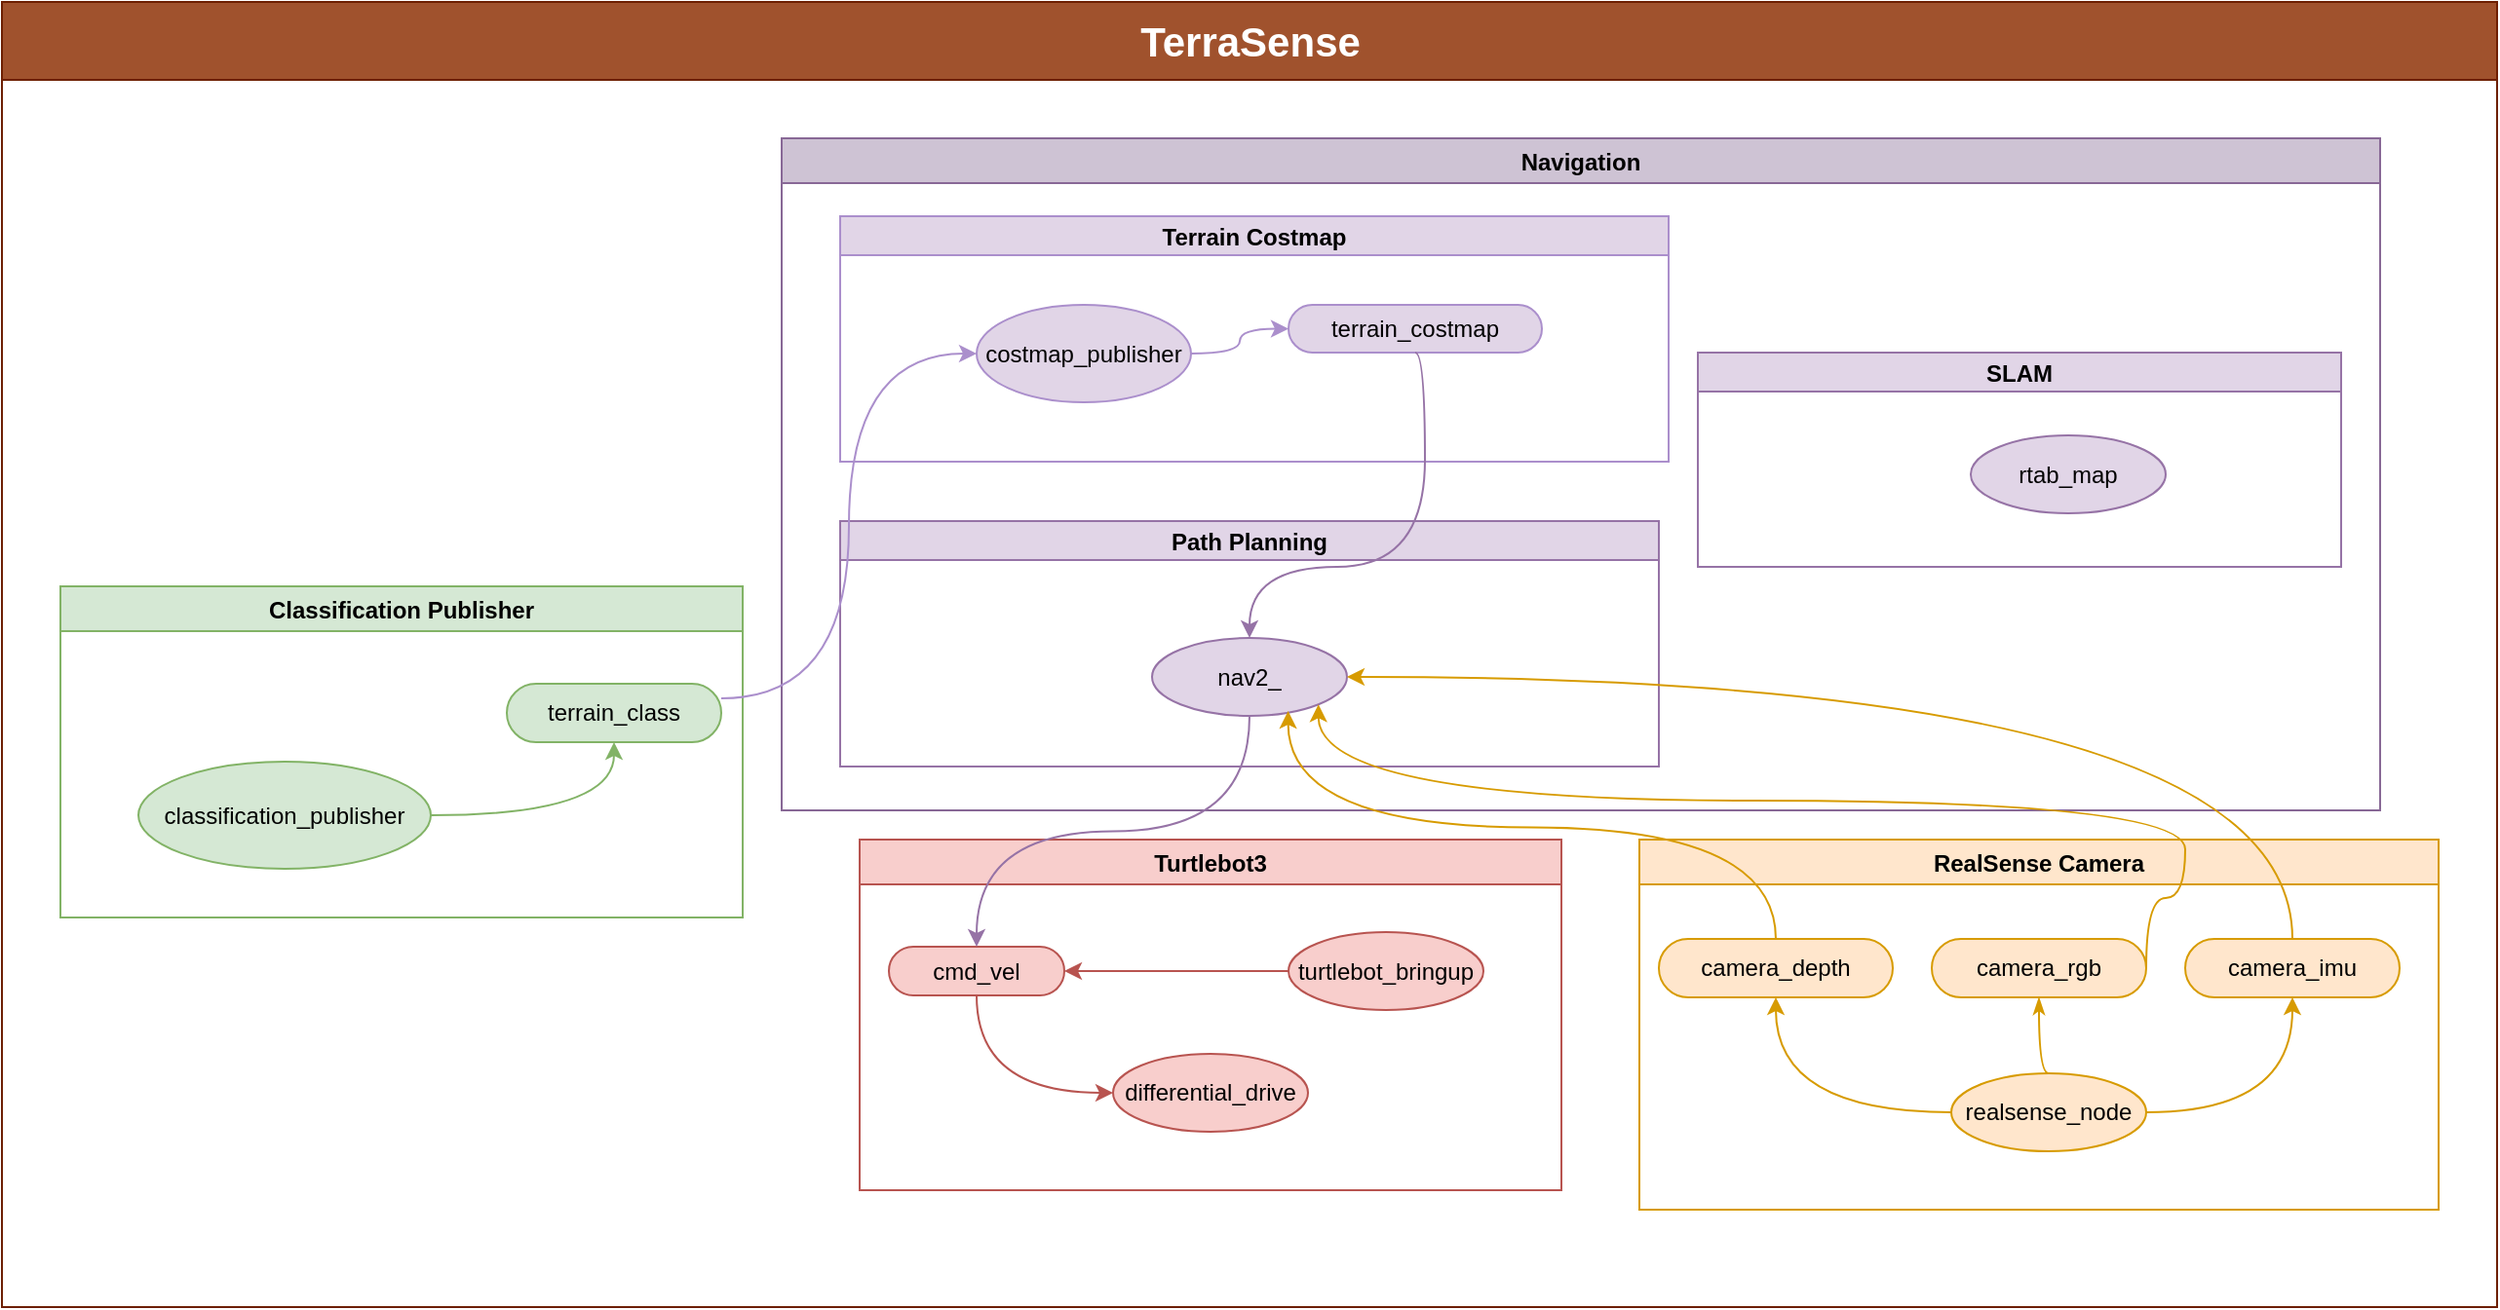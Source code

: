 <mxfile version="24.6.5" type="device">
  <diagram id="C5RBs43oDa-KdzZeNtuy" name="Page-1">
    <mxGraphModel dx="1241" dy="769" grid="1" gridSize="10" guides="1" tooltips="1" connect="1" arrows="1" fold="1" page="1" pageScale="1" pageWidth="827" pageHeight="1169" math="0" shadow="0">
      <root>
        <mxCell id="WIyWlLk6GJQsqaUBKTNV-0" />
        <mxCell id="WIyWlLk6GJQsqaUBKTNV-1" parent="WIyWlLk6GJQsqaUBKTNV-0" />
        <mxCell id="ArPYJTNy1CAbcghZ8qYi-2" value="&lt;font style=&quot;font-size: 21px;&quot;&gt;TerraSense&lt;/font&gt;" style="swimlane;childLayout=stackLayout;resizeParent=1;resizeParentMax=0;horizontal=1;startSize=40;horizontalStack=0;html=1;fillColor=#a0522d;fontColor=#ffffff;strokeColor=#6D1F00;" parent="WIyWlLk6GJQsqaUBKTNV-1" vertex="1">
          <mxGeometry x="120" y="160" width="1280" height="670" as="geometry" />
        </mxCell>
        <mxCell id="ArPYJTNy1CAbcghZ8qYi-25" value="Navigation" style="swimlane;startSize=23;fillColor=#CEC3D4;strokeColor=#886896;" parent="WIyWlLk6GJQsqaUBKTNV-1" vertex="1">
          <mxGeometry x="520" y="230" width="820" height="345" as="geometry">
            <mxRectangle x="450" y="17.5" width="100" height="30" as="alternateBounds" />
          </mxGeometry>
        </mxCell>
        <mxCell id="ArPYJTNy1CAbcghZ8qYi-28" value="Terrain Costmap" style="swimlane;startSize=20;horizontal=1;containerType=tree;fillColor=#e1d5e7;strokeColor=#AB8FCC;" parent="ArPYJTNy1CAbcghZ8qYi-25" vertex="1">
          <mxGeometry x="30" y="40" width="425" height="126" as="geometry" />
        </mxCell>
        <mxCell id="ArPYJTNy1CAbcghZ8qYi-29" value="" style="edgeStyle=orthogonalEdgeStyle;startArrow=none;endArrow=classic;segment=10;curved=1;sourcePerimeterSpacing=0;targetPerimeterSpacing=0;rounded=0;endFill=1;fillColor=#e1d5e7;strokeColor=#AB8FCC;" parent="ArPYJTNy1CAbcghZ8qYi-28" source="ArPYJTNy1CAbcghZ8qYi-33" target="ArPYJTNy1CAbcghZ8qYi-34" edge="1">
          <mxGeometry relative="1" as="geometry" />
        </mxCell>
        <mxCell id="ArPYJTNy1CAbcghZ8qYi-33" value="costmap_publisher" style="ellipse;whiteSpace=wrap;html=1;align=center;treeFolding=1;treeMoving=1;newEdgeStyle={&quot;edgeStyle&quot;:&quot;entityRelationEdgeStyle&quot;,&quot;startArrow&quot;:&quot;none&quot;,&quot;endArrow&quot;:&quot;none&quot;,&quot;segment&quot;:10,&quot;curved&quot;:1,&quot;sourcePerimeterSpacing&quot;:0,&quot;targetPerimeterSpacing&quot;:0};fillColor=#e1d5e7;strokeColor=#AB8FCC;" parent="ArPYJTNy1CAbcghZ8qYi-28" vertex="1">
          <mxGeometry x="70" y="45.5" width="110" height="50" as="geometry" />
        </mxCell>
        <mxCell id="ArPYJTNy1CAbcghZ8qYi-34" value="terrain_costmap" style="whiteSpace=wrap;html=1;rounded=1;arcSize=50;align=center;verticalAlign=middle;strokeWidth=1;autosize=1;spacing=4;treeFolding=1;treeMoving=1;newEdgeStyle={&quot;edgeStyle&quot;:&quot;entityRelationEdgeStyle&quot;,&quot;startArrow&quot;:&quot;none&quot;,&quot;endArrow&quot;:&quot;none&quot;,&quot;segment&quot;:10,&quot;curved&quot;:1,&quot;sourcePerimeterSpacing&quot;:0,&quot;targetPerimeterSpacing&quot;:0};fillColor=#e1d5e7;strokeColor=#AB8FCC;" parent="ArPYJTNy1CAbcghZ8qYi-28" vertex="1">
          <mxGeometry x="230" y="45.5" width="130" height="24.5" as="geometry" />
        </mxCell>
        <mxCell id="ArPYJTNy1CAbcghZ8qYi-40" value="Path Planning" style="swimlane;startSize=20;horizontal=1;containerType=tree;fillColor=#e1d5e7;strokeColor=#9673a6;" parent="ArPYJTNy1CAbcghZ8qYi-25" vertex="1">
          <mxGeometry x="30" y="196.5" width="420" height="126" as="geometry" />
        </mxCell>
        <mxCell id="ArPYJTNy1CAbcghZ8qYi-45" value="nav2_" style="ellipse;whiteSpace=wrap;html=1;align=center;treeFolding=1;treeMoving=1;newEdgeStyle={&quot;edgeStyle&quot;:&quot;entityRelationEdgeStyle&quot;,&quot;startArrow&quot;:&quot;none&quot;,&quot;endArrow&quot;:&quot;none&quot;,&quot;segment&quot;:10,&quot;curved&quot;:1,&quot;sourcePerimeterSpacing&quot;:0,&quot;targetPerimeterSpacing&quot;:0};fillColor=#e1d5e7;strokeColor=#9673a6;" parent="ArPYJTNy1CAbcghZ8qYi-40" vertex="1">
          <mxGeometry x="160" y="60" width="100" height="40" as="geometry" />
        </mxCell>
        <mxCell id="-cTxfMYUTNaUrSGKri7_-15" style="edgeStyle=orthogonalEdgeStyle;rounded=0;orthogonalLoop=1;jettySize=auto;html=1;startArrow=none;endArrow=classic;segment=10;curved=1;sourcePerimeterSpacing=0;targetPerimeterSpacing=0;exitX=0.5;exitY=1;exitDx=0;exitDy=0;entryX=0.5;entryY=0;entryDx=0;entryDy=0;endFill=1;startFill=0;fillColor=#e1d5e7;strokeColor=#9673a6;" parent="ArPYJTNy1CAbcghZ8qYi-25" source="ArPYJTNy1CAbcghZ8qYi-34" target="ArPYJTNy1CAbcghZ8qYi-45" edge="1">
          <mxGeometry relative="1" as="geometry">
            <Array as="points">
              <mxPoint x="330" y="110" />
              <mxPoint x="330" y="220" />
              <mxPoint x="240" y="220" />
            </Array>
          </mxGeometry>
        </mxCell>
        <mxCell id="Wg9yj878B0d4Bid1bhQ--0" value="SLAM" style="swimlane;startSize=20;horizontal=1;containerType=tree;fillColor=#e1d5e7;strokeColor=#9673a6;" vertex="1" parent="ArPYJTNy1CAbcghZ8qYi-25">
          <mxGeometry x="470" y="110" width="330" height="110" as="geometry" />
        </mxCell>
        <mxCell id="Wg9yj878B0d4Bid1bhQ--1" value="rtab_map" style="ellipse;whiteSpace=wrap;html=1;align=center;treeFolding=1;treeMoving=1;newEdgeStyle={&quot;edgeStyle&quot;:&quot;entityRelationEdgeStyle&quot;,&quot;startArrow&quot;:&quot;none&quot;,&quot;endArrow&quot;:&quot;none&quot;,&quot;segment&quot;:10,&quot;curved&quot;:1,&quot;sourcePerimeterSpacing&quot;:0,&quot;targetPerimeterSpacing&quot;:0};fillColor=#e1d5e7;strokeColor=#9673a6;" vertex="1" parent="Wg9yj878B0d4Bid1bhQ--0">
          <mxGeometry x="140" y="42.5" width="100" height="40" as="geometry" />
        </mxCell>
        <mxCell id="ArPYJTNy1CAbcghZ8qYi-26" value="RealSense Camera" style="swimlane;fillColor=#ffe6cc;strokeColor=#d79b00;" parent="WIyWlLk6GJQsqaUBKTNV-1" vertex="1">
          <mxGeometry x="960" y="590" width="410" height="190" as="geometry">
            <mxRectangle x="960" y="590" width="150" height="30" as="alternateBounds" />
          </mxGeometry>
        </mxCell>
        <mxCell id="-cTxfMYUTNaUrSGKri7_-6" style="edgeStyle=orthogonalEdgeStyle;rounded=0;orthogonalLoop=1;jettySize=auto;html=1;startArrow=none;endArrow=classicThin;segment=10;sourcePerimeterSpacing=0;targetPerimeterSpacing=0;exitX=0.5;exitY=0;exitDx=0;exitDy=0;entryX=0.5;entryY=1;entryDx=0;entryDy=0;strokeWidth=1;startFill=0;endFill=1;curved=1;fillColor=#ffe6cc;strokeColor=#d79b00;" parent="ArPYJTNy1CAbcghZ8qYi-26" source="ArPYJTNy1CAbcghZ8qYi-50" target="ArPYJTNy1CAbcghZ8qYi-51" edge="1">
          <mxGeometry relative="1" as="geometry" />
        </mxCell>
        <mxCell id="-cTxfMYUTNaUrSGKri7_-7" style="edgeStyle=orthogonalEdgeStyle;rounded=0;orthogonalLoop=1;jettySize=auto;html=1;startArrow=none;endArrow=classic;segment=10;curved=1;sourcePerimeterSpacing=0;targetPerimeterSpacing=0;exitX=1;exitY=0.5;exitDx=0;exitDy=0;entryX=0.5;entryY=1;entryDx=0;entryDy=0;endFill=1;fillColor=#ffe6cc;strokeColor=#d79b00;" parent="ArPYJTNy1CAbcghZ8qYi-26" source="ArPYJTNy1CAbcghZ8qYi-50" target="-cTxfMYUTNaUrSGKri7_-4" edge="1">
          <mxGeometry relative="1" as="geometry">
            <mxPoint x="205" y="185" as="targetPoint" />
          </mxGeometry>
        </mxCell>
        <mxCell id="-cTxfMYUTNaUrSGKri7_-8" style="edgeStyle=orthogonalEdgeStyle;rounded=0;orthogonalLoop=1;jettySize=auto;html=1;startArrow=none;endArrow=classic;segment=10;sourcePerimeterSpacing=0;targetPerimeterSpacing=0;exitX=0;exitY=0.5;exitDx=0;exitDy=0;endFill=1;entryX=0.5;entryY=1;entryDx=0;entryDy=0;curved=1;fillColor=#ffe6cc;strokeColor=#d79b00;" parent="ArPYJTNy1CAbcghZ8qYi-26" source="ArPYJTNy1CAbcghZ8qYi-50" target="-cTxfMYUTNaUrSGKri7_-5" edge="1">
          <mxGeometry relative="1" as="geometry">
            <mxPoint x="95" y="120" as="targetPoint" />
          </mxGeometry>
        </mxCell>
        <mxCell id="ArPYJTNy1CAbcghZ8qYi-50" value="realsense_node" style="ellipse;whiteSpace=wrap;html=1;align=center;treeFolding=1;treeMoving=1;newEdgeStyle={&quot;edgeStyle&quot;:&quot;entityRelationEdgeStyle&quot;,&quot;startArrow&quot;:&quot;none&quot;,&quot;endArrow&quot;:&quot;none&quot;,&quot;segment&quot;:10,&quot;curved&quot;:1,&quot;sourcePerimeterSpacing&quot;:0,&quot;targetPerimeterSpacing&quot;:0};fillColor=#ffe6cc;strokeColor=#d79b00;" parent="ArPYJTNy1CAbcghZ8qYi-26" vertex="1">
          <mxGeometry x="160" y="120" width="100" height="40" as="geometry" />
        </mxCell>
        <mxCell id="ArPYJTNy1CAbcghZ8qYi-51" value="camera_rgb" style="whiteSpace=wrap;html=1;rounded=1;arcSize=50;align=center;verticalAlign=middle;strokeWidth=1;autosize=1;spacing=4;treeFolding=1;treeMoving=1;newEdgeStyle={&quot;edgeStyle&quot;:&quot;entityRelationEdgeStyle&quot;,&quot;startArrow&quot;:&quot;none&quot;,&quot;endArrow&quot;:&quot;none&quot;,&quot;segment&quot;:10,&quot;curved&quot;:1,&quot;sourcePerimeterSpacing&quot;:0,&quot;targetPerimeterSpacing&quot;:0};fillColor=#ffe6cc;strokeColor=#d79b00;" parent="ArPYJTNy1CAbcghZ8qYi-26" vertex="1">
          <mxGeometry x="150" y="51" width="110" height="30" as="geometry" />
        </mxCell>
        <mxCell id="-cTxfMYUTNaUrSGKri7_-4" value="camera_imu" style="whiteSpace=wrap;html=1;rounded=1;arcSize=50;align=center;verticalAlign=middle;strokeWidth=1;autosize=1;spacing=4;treeFolding=1;treeMoving=1;newEdgeStyle={&quot;edgeStyle&quot;:&quot;entityRelationEdgeStyle&quot;,&quot;startArrow&quot;:&quot;none&quot;,&quot;endArrow&quot;:&quot;none&quot;,&quot;segment&quot;:10,&quot;curved&quot;:1,&quot;sourcePerimeterSpacing&quot;:0,&quot;targetPerimeterSpacing&quot;:0};fillColor=#ffe6cc;strokeColor=#d79b00;" parent="ArPYJTNy1CAbcghZ8qYi-26" vertex="1">
          <mxGeometry x="280" y="51" width="110" height="30" as="geometry" />
        </mxCell>
        <mxCell id="-cTxfMYUTNaUrSGKri7_-5" value="camera_depth" style="whiteSpace=wrap;html=1;rounded=1;arcSize=50;align=center;verticalAlign=middle;strokeWidth=1;autosize=1;spacing=4;treeFolding=1;treeMoving=1;newEdgeStyle={&quot;edgeStyle&quot;:&quot;entityRelationEdgeStyle&quot;,&quot;startArrow&quot;:&quot;none&quot;,&quot;endArrow&quot;:&quot;none&quot;,&quot;segment&quot;:10,&quot;curved&quot;:1,&quot;sourcePerimeterSpacing&quot;:0,&quot;targetPerimeterSpacing&quot;:0};fillColor=#ffe6cc;strokeColor=#d79b00;" parent="ArPYJTNy1CAbcghZ8qYi-26" vertex="1">
          <mxGeometry x="10" y="51" width="120" height="30" as="geometry" />
        </mxCell>
        <mxCell id="ArPYJTNy1CAbcghZ8qYi-59" value="Classification Publisher" style="swimlane;fillColor=#d5e8d4;strokeColor=#82b366;shadow=0;" parent="WIyWlLk6GJQsqaUBKTNV-1" vertex="1">
          <mxGeometry x="150" y="460" width="350" height="170" as="geometry" />
        </mxCell>
        <mxCell id="ArPYJTNy1CAbcghZ8qYi-60" value="" style="edgeStyle=orthogonalEdgeStyle;startArrow=none;endArrow=classic;segment=10;curved=1;sourcePerimeterSpacing=0;targetPerimeterSpacing=0;rounded=0;endFill=1;fillColor=#d5e8d4;strokeColor=#82b366;shadow=0;" parent="ArPYJTNy1CAbcghZ8qYi-59" source="ArPYJTNy1CAbcghZ8qYi-61" target="ArPYJTNy1CAbcghZ8qYi-62" edge="1">
          <mxGeometry relative="1" as="geometry" />
        </mxCell>
        <mxCell id="ArPYJTNy1CAbcghZ8qYi-61" value="classification_publisher" style="ellipse;whiteSpace=wrap;html=1;align=center;treeFolding=1;treeMoving=1;newEdgeStyle={&quot;edgeStyle&quot;:&quot;entityRelationEdgeStyle&quot;,&quot;startArrow&quot;:&quot;none&quot;,&quot;endArrow&quot;:&quot;none&quot;,&quot;segment&quot;:10,&quot;curved&quot;:1,&quot;sourcePerimeterSpacing&quot;:0,&quot;targetPerimeterSpacing&quot;:0};fillColor=#d5e8d4;strokeColor=#82b366;shadow=0;" parent="ArPYJTNy1CAbcghZ8qYi-59" vertex="1">
          <mxGeometry x="40" y="90" width="150" height="55" as="geometry" />
        </mxCell>
        <mxCell id="ArPYJTNy1CAbcghZ8qYi-62" value="terrain_class" style="whiteSpace=wrap;html=1;rounded=1;arcSize=50;align=center;verticalAlign=middle;strokeWidth=1;autosize=1;spacing=4;treeFolding=1;treeMoving=1;newEdgeStyle={&quot;edgeStyle&quot;:&quot;entityRelationEdgeStyle&quot;,&quot;startArrow&quot;:&quot;none&quot;,&quot;endArrow&quot;:&quot;none&quot;,&quot;segment&quot;:10,&quot;curved&quot;:1,&quot;sourcePerimeterSpacing&quot;:0,&quot;targetPerimeterSpacing&quot;:0};fillColor=#d5e8d4;strokeColor=#82b366;shadow=0;" parent="ArPYJTNy1CAbcghZ8qYi-59" vertex="1">
          <mxGeometry x="229" y="50" width="110" height="30" as="geometry" />
        </mxCell>
        <mxCell id="-cTxfMYUTNaUrSGKri7_-1" value="Turtlebot3" style="swimlane;fillColor=#f8cecc;strokeColor=#b85450;" parent="WIyWlLk6GJQsqaUBKTNV-1" vertex="1">
          <mxGeometry x="560" y="590" width="360" height="180" as="geometry" />
        </mxCell>
        <mxCell id="-cTxfMYUTNaUrSGKri7_-21" style="edgeStyle=entityRelationEdgeStyle;rounded=0;orthogonalLoop=1;jettySize=auto;html=1;startArrow=none;endArrow=classic;segment=10;curved=1;sourcePerimeterSpacing=0;targetPerimeterSpacing=0;exitX=0;exitY=0.5;exitDx=0;exitDy=0;entryX=1;entryY=0.5;entryDx=0;entryDy=0;endFill=1;fillColor=#f8cecc;strokeColor=#b85450;" parent="-cTxfMYUTNaUrSGKri7_-1" source="-cTxfMYUTNaUrSGKri7_-2" target="-cTxfMYUTNaUrSGKri7_-3" edge="1">
          <mxGeometry relative="1" as="geometry" />
        </mxCell>
        <mxCell id="-cTxfMYUTNaUrSGKri7_-2" value="turtlebot_bringup" style="ellipse;whiteSpace=wrap;html=1;align=center;treeFolding=1;treeMoving=1;newEdgeStyle={&quot;edgeStyle&quot;:&quot;entityRelationEdgeStyle&quot;,&quot;startArrow&quot;:&quot;none&quot;,&quot;endArrow&quot;:&quot;none&quot;,&quot;segment&quot;:10,&quot;curved&quot;:1,&quot;sourcePerimeterSpacing&quot;:0,&quot;targetPerimeterSpacing&quot;:0};fillColor=#f8cecc;strokeColor=#b85450;" parent="-cTxfMYUTNaUrSGKri7_-1" vertex="1">
          <mxGeometry x="220" y="47.5" width="100" height="40" as="geometry" />
        </mxCell>
        <mxCell id="-cTxfMYUTNaUrSGKri7_-25" style="edgeStyle=orthogonalEdgeStyle;rounded=0;orthogonalLoop=1;jettySize=auto;html=1;startArrow=none;endArrow=classic;segment=10;curved=1;sourcePerimeterSpacing=0;targetPerimeterSpacing=0;exitX=0.5;exitY=1;exitDx=0;exitDy=0;entryX=0;entryY=0.5;entryDx=0;entryDy=0;endFill=1;fillColor=#f8cecc;strokeColor=#b85450;" parent="-cTxfMYUTNaUrSGKri7_-1" source="-cTxfMYUTNaUrSGKri7_-3" target="-cTxfMYUTNaUrSGKri7_-23" edge="1">
          <mxGeometry relative="1" as="geometry" />
        </mxCell>
        <mxCell id="-cTxfMYUTNaUrSGKri7_-3" value="cmd_vel" style="whiteSpace=wrap;html=1;rounded=1;arcSize=50;align=center;verticalAlign=middle;strokeWidth=1;autosize=1;spacing=4;treeFolding=1;treeMoving=1;newEdgeStyle={&quot;edgeStyle&quot;:&quot;entityRelationEdgeStyle&quot;,&quot;startArrow&quot;:&quot;none&quot;,&quot;endArrow&quot;:&quot;none&quot;,&quot;segment&quot;:10,&quot;curved&quot;:1,&quot;sourcePerimeterSpacing&quot;:0,&quot;targetPerimeterSpacing&quot;:0};fillColor=#f8cecc;strokeColor=#b85450;" parent="-cTxfMYUTNaUrSGKri7_-1" vertex="1">
          <mxGeometry x="15" y="55" width="90" height="25" as="geometry" />
        </mxCell>
        <mxCell id="-cTxfMYUTNaUrSGKri7_-23" value="differential_drive" style="ellipse;whiteSpace=wrap;html=1;align=center;treeFolding=1;treeMoving=1;newEdgeStyle={&quot;edgeStyle&quot;:&quot;entityRelationEdgeStyle&quot;,&quot;startArrow&quot;:&quot;none&quot;,&quot;endArrow&quot;:&quot;none&quot;,&quot;segment&quot;:10,&quot;curved&quot;:1,&quot;sourcePerimeterSpacing&quot;:0,&quot;targetPerimeterSpacing&quot;:0};fillColor=#f8cecc;strokeColor=#b85450;" parent="-cTxfMYUTNaUrSGKri7_-1" vertex="1">
          <mxGeometry x="130" y="110" width="100" height="40" as="geometry" />
        </mxCell>
        <mxCell id="-cTxfMYUTNaUrSGKri7_-17" style="edgeStyle=orthogonalEdgeStyle;rounded=0;orthogonalLoop=1;jettySize=auto;html=1;startArrow=none;endArrow=classic;segment=10;curved=1;sourcePerimeterSpacing=0;targetPerimeterSpacing=0;exitX=1;exitY=0.25;exitDx=0;exitDy=0;entryX=0;entryY=0.5;entryDx=0;entryDy=0;endFill=1;startFill=0;fillColor=#e1d5e7;strokeColor=#AB8FCC;" parent="WIyWlLk6GJQsqaUBKTNV-1" source="ArPYJTNy1CAbcghZ8qYi-62" target="ArPYJTNy1CAbcghZ8qYi-33" edge="1">
          <mxGeometry relative="1" as="geometry" />
        </mxCell>
        <mxCell id="-cTxfMYUTNaUrSGKri7_-24" style="edgeStyle=orthogonalEdgeStyle;rounded=0;orthogonalLoop=1;jettySize=auto;html=1;startArrow=none;endArrow=classic;segment=10;sourcePerimeterSpacing=0;targetPerimeterSpacing=0;exitX=0.5;exitY=1;exitDx=0;exitDy=0;entryX=0.5;entryY=0;entryDx=0;entryDy=0;endFill=1;curved=1;fillColor=#e1d5e7;strokeColor=#9673a6;" parent="WIyWlLk6GJQsqaUBKTNV-1" source="ArPYJTNy1CAbcghZ8qYi-45" target="-cTxfMYUTNaUrSGKri7_-3" edge="1">
          <mxGeometry relative="1" as="geometry" />
        </mxCell>
        <mxCell id="-cTxfMYUTNaUrSGKri7_-28" style="edgeStyle=orthogonalEdgeStyle;rounded=0;orthogonalLoop=1;jettySize=auto;html=1;startArrow=none;endArrow=classic;segment=10;curved=1;sourcePerimeterSpacing=0;targetPerimeterSpacing=0;exitX=0.5;exitY=0;exitDx=0;exitDy=0;entryX=0.698;entryY=0.938;entryDx=0;entryDy=0;entryPerimeter=0;endFill=1;fillColor=#ffe6cc;strokeColor=#d79b00;" parent="WIyWlLk6GJQsqaUBKTNV-1" source="-cTxfMYUTNaUrSGKri7_-5" target="ArPYJTNy1CAbcghZ8qYi-45" edge="1">
          <mxGeometry relative="1" as="geometry" />
        </mxCell>
        <mxCell id="-cTxfMYUTNaUrSGKri7_-29" style="edgeStyle=orthogonalEdgeStyle;rounded=0;orthogonalLoop=1;jettySize=auto;html=1;startArrow=none;endArrow=classic;segment=10;curved=1;sourcePerimeterSpacing=0;targetPerimeterSpacing=0;exitX=1;exitY=0.5;exitDx=0;exitDy=0;entryX=1;entryY=1;entryDx=0;entryDy=0;endFill=1;fillColor=#ffe6cc;strokeColor=#d79b00;" parent="WIyWlLk6GJQsqaUBKTNV-1" source="ArPYJTNy1CAbcghZ8qYi-51" target="ArPYJTNy1CAbcghZ8qYi-45" edge="1">
          <mxGeometry relative="1" as="geometry">
            <Array as="points">
              <mxPoint x="1220" y="620" />
              <mxPoint x="1240" y="620" />
              <mxPoint x="1240" y="570" />
              <mxPoint x="795" y="570" />
            </Array>
          </mxGeometry>
        </mxCell>
        <mxCell id="-cTxfMYUTNaUrSGKri7_-30" style="edgeStyle=orthogonalEdgeStyle;rounded=0;orthogonalLoop=1;jettySize=auto;html=1;startArrow=none;endArrow=classic;segment=10;curved=1;sourcePerimeterSpacing=0;targetPerimeterSpacing=0;exitX=0.5;exitY=0;exitDx=0;exitDy=0;entryX=1;entryY=0.5;entryDx=0;entryDy=0;endFill=1;fillColor=#ffe6cc;strokeColor=#d79b00;" parent="WIyWlLk6GJQsqaUBKTNV-1" source="-cTxfMYUTNaUrSGKri7_-4" target="ArPYJTNy1CAbcghZ8qYi-45" edge="1">
          <mxGeometry relative="1" as="geometry">
            <mxPoint x="870" y="500" as="targetPoint" />
          </mxGeometry>
        </mxCell>
      </root>
    </mxGraphModel>
  </diagram>
</mxfile>
